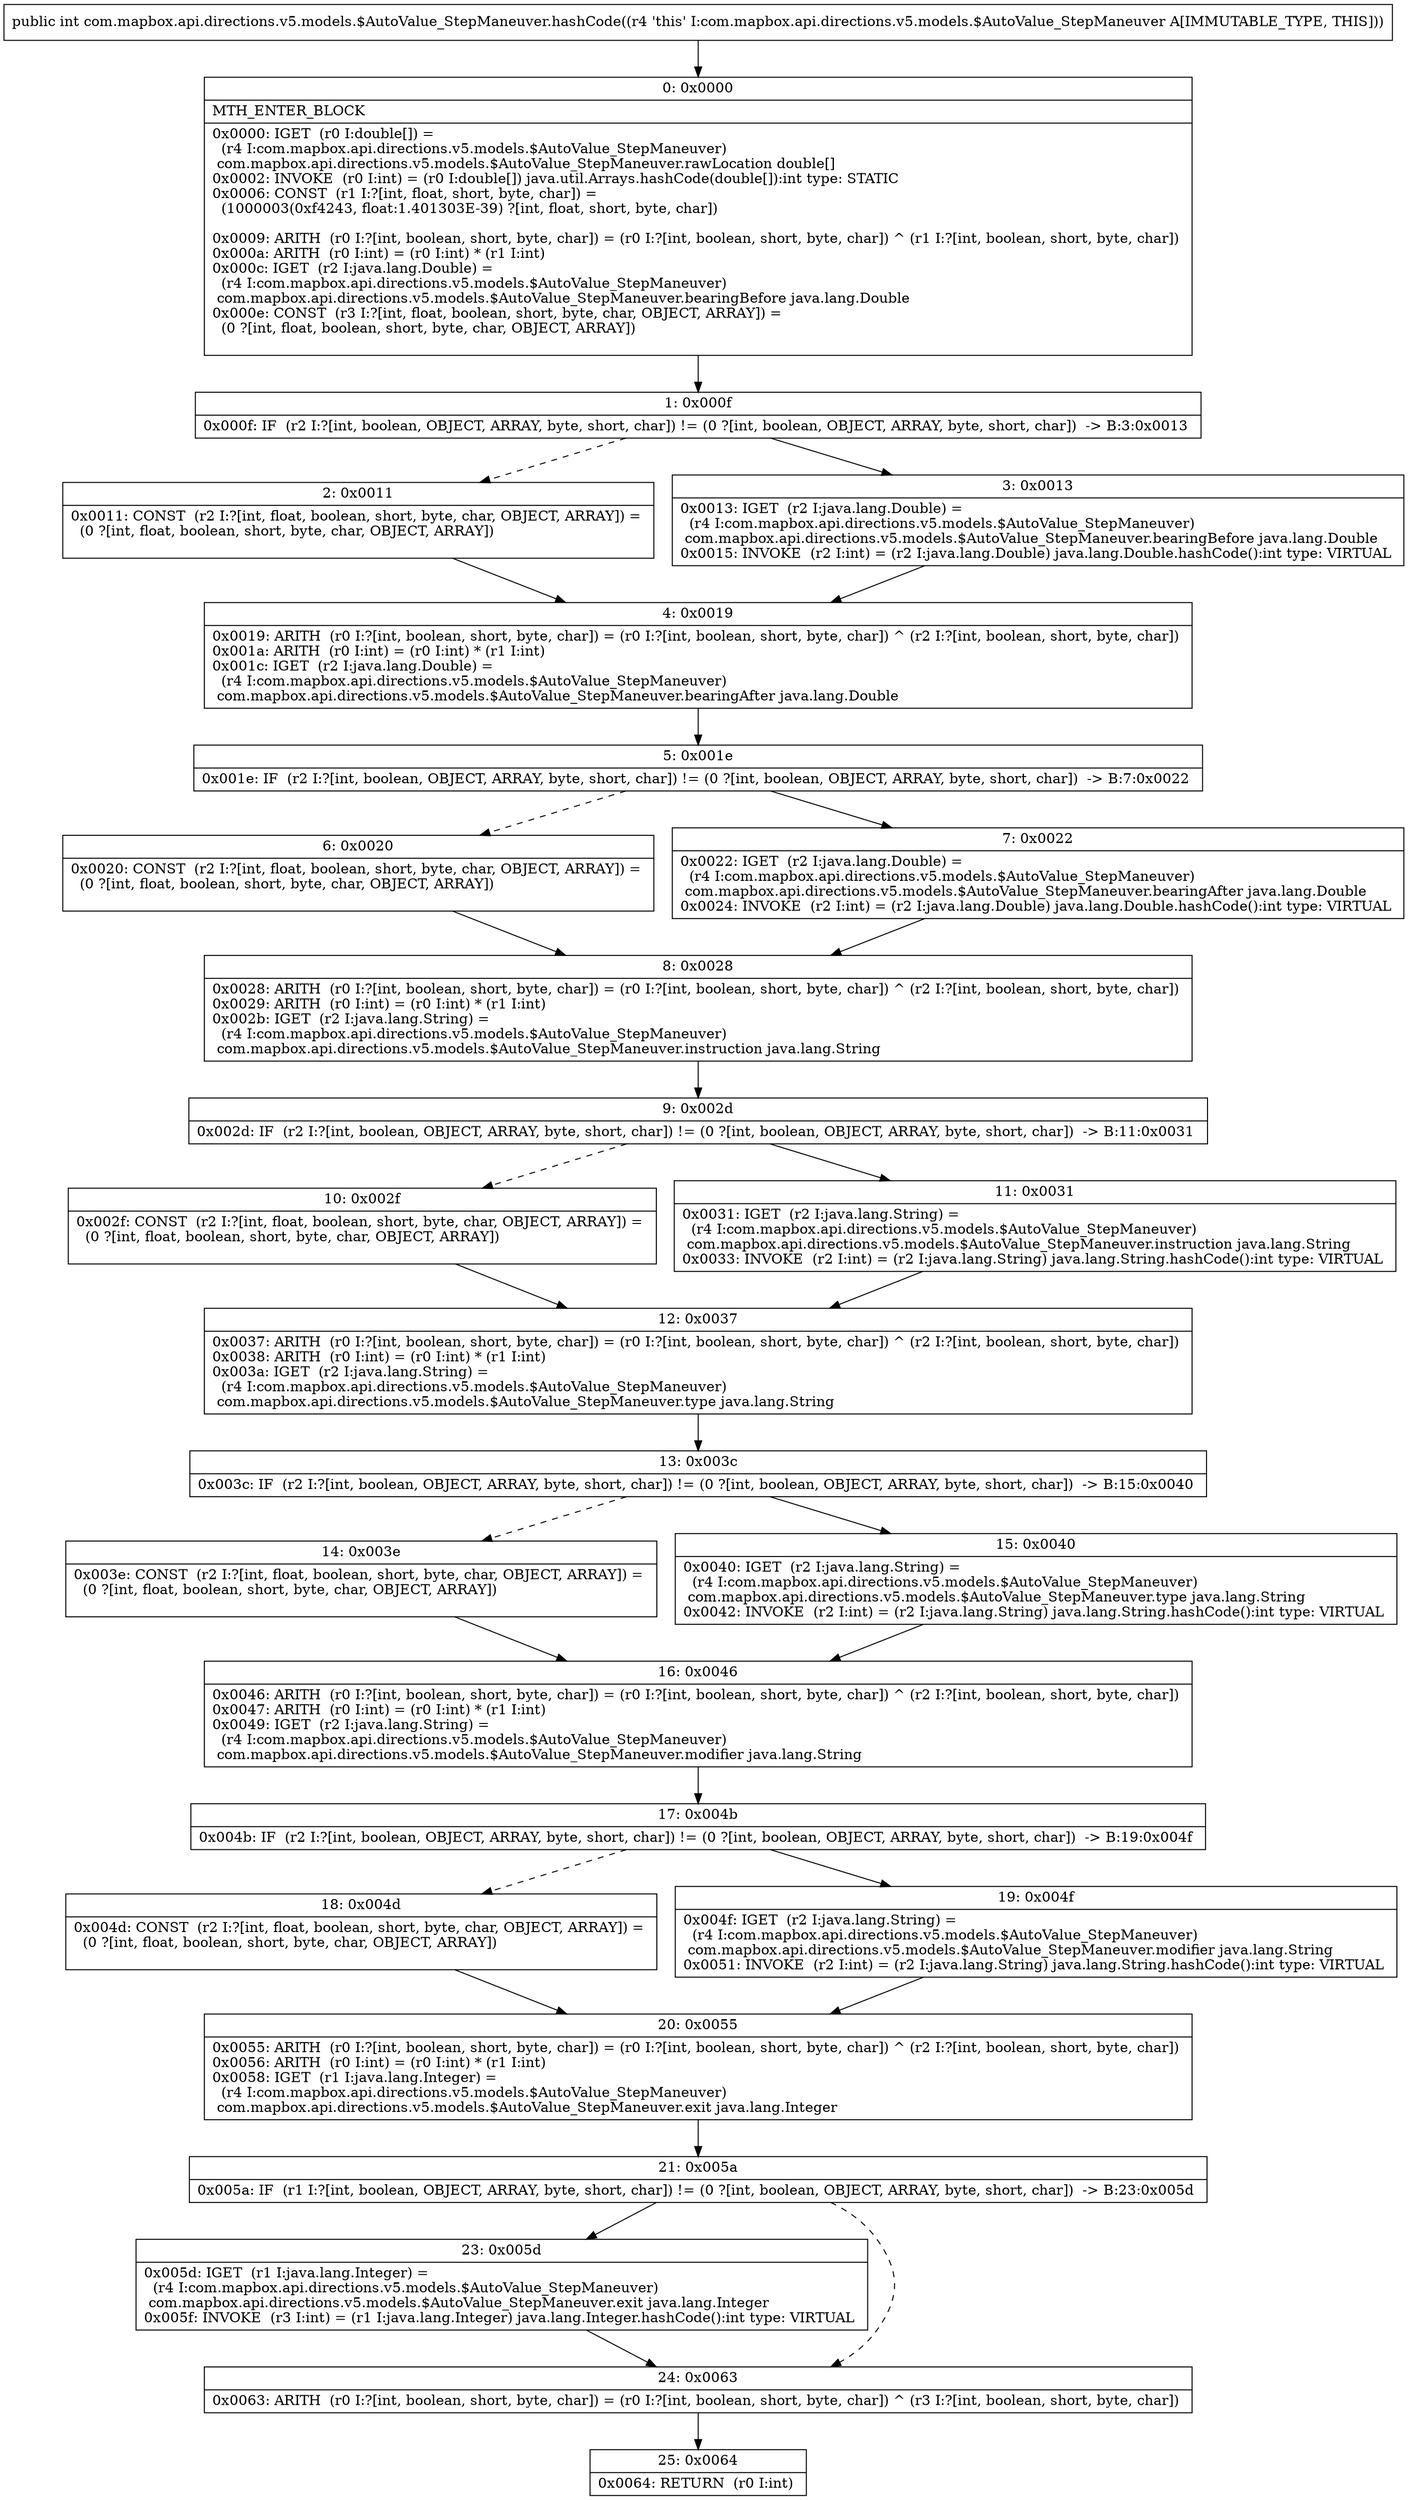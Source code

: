 digraph "CFG forcom.mapbox.api.directions.v5.models.$AutoValue_StepManeuver.hashCode()I" {
Node_0 [shape=record,label="{0\:\ 0x0000|MTH_ENTER_BLOCK\l|0x0000: IGET  (r0 I:double[]) = \l  (r4 I:com.mapbox.api.directions.v5.models.$AutoValue_StepManeuver)\l com.mapbox.api.directions.v5.models.$AutoValue_StepManeuver.rawLocation double[] \l0x0002: INVOKE  (r0 I:int) = (r0 I:double[]) java.util.Arrays.hashCode(double[]):int type: STATIC \l0x0006: CONST  (r1 I:?[int, float, short, byte, char]) = \l  (1000003(0xf4243, float:1.401303E\-39) ?[int, float, short, byte, char])\l \l0x0009: ARITH  (r0 I:?[int, boolean, short, byte, char]) = (r0 I:?[int, boolean, short, byte, char]) ^ (r1 I:?[int, boolean, short, byte, char]) \l0x000a: ARITH  (r0 I:int) = (r0 I:int) * (r1 I:int) \l0x000c: IGET  (r2 I:java.lang.Double) = \l  (r4 I:com.mapbox.api.directions.v5.models.$AutoValue_StepManeuver)\l com.mapbox.api.directions.v5.models.$AutoValue_StepManeuver.bearingBefore java.lang.Double \l0x000e: CONST  (r3 I:?[int, float, boolean, short, byte, char, OBJECT, ARRAY]) = \l  (0 ?[int, float, boolean, short, byte, char, OBJECT, ARRAY])\l \l}"];
Node_1 [shape=record,label="{1\:\ 0x000f|0x000f: IF  (r2 I:?[int, boolean, OBJECT, ARRAY, byte, short, char]) != (0 ?[int, boolean, OBJECT, ARRAY, byte, short, char])  \-\> B:3:0x0013 \l}"];
Node_2 [shape=record,label="{2\:\ 0x0011|0x0011: CONST  (r2 I:?[int, float, boolean, short, byte, char, OBJECT, ARRAY]) = \l  (0 ?[int, float, boolean, short, byte, char, OBJECT, ARRAY])\l \l}"];
Node_3 [shape=record,label="{3\:\ 0x0013|0x0013: IGET  (r2 I:java.lang.Double) = \l  (r4 I:com.mapbox.api.directions.v5.models.$AutoValue_StepManeuver)\l com.mapbox.api.directions.v5.models.$AutoValue_StepManeuver.bearingBefore java.lang.Double \l0x0015: INVOKE  (r2 I:int) = (r2 I:java.lang.Double) java.lang.Double.hashCode():int type: VIRTUAL \l}"];
Node_4 [shape=record,label="{4\:\ 0x0019|0x0019: ARITH  (r0 I:?[int, boolean, short, byte, char]) = (r0 I:?[int, boolean, short, byte, char]) ^ (r2 I:?[int, boolean, short, byte, char]) \l0x001a: ARITH  (r0 I:int) = (r0 I:int) * (r1 I:int) \l0x001c: IGET  (r2 I:java.lang.Double) = \l  (r4 I:com.mapbox.api.directions.v5.models.$AutoValue_StepManeuver)\l com.mapbox.api.directions.v5.models.$AutoValue_StepManeuver.bearingAfter java.lang.Double \l}"];
Node_5 [shape=record,label="{5\:\ 0x001e|0x001e: IF  (r2 I:?[int, boolean, OBJECT, ARRAY, byte, short, char]) != (0 ?[int, boolean, OBJECT, ARRAY, byte, short, char])  \-\> B:7:0x0022 \l}"];
Node_6 [shape=record,label="{6\:\ 0x0020|0x0020: CONST  (r2 I:?[int, float, boolean, short, byte, char, OBJECT, ARRAY]) = \l  (0 ?[int, float, boolean, short, byte, char, OBJECT, ARRAY])\l \l}"];
Node_7 [shape=record,label="{7\:\ 0x0022|0x0022: IGET  (r2 I:java.lang.Double) = \l  (r4 I:com.mapbox.api.directions.v5.models.$AutoValue_StepManeuver)\l com.mapbox.api.directions.v5.models.$AutoValue_StepManeuver.bearingAfter java.lang.Double \l0x0024: INVOKE  (r2 I:int) = (r2 I:java.lang.Double) java.lang.Double.hashCode():int type: VIRTUAL \l}"];
Node_8 [shape=record,label="{8\:\ 0x0028|0x0028: ARITH  (r0 I:?[int, boolean, short, byte, char]) = (r0 I:?[int, boolean, short, byte, char]) ^ (r2 I:?[int, boolean, short, byte, char]) \l0x0029: ARITH  (r0 I:int) = (r0 I:int) * (r1 I:int) \l0x002b: IGET  (r2 I:java.lang.String) = \l  (r4 I:com.mapbox.api.directions.v5.models.$AutoValue_StepManeuver)\l com.mapbox.api.directions.v5.models.$AutoValue_StepManeuver.instruction java.lang.String \l}"];
Node_9 [shape=record,label="{9\:\ 0x002d|0x002d: IF  (r2 I:?[int, boolean, OBJECT, ARRAY, byte, short, char]) != (0 ?[int, boolean, OBJECT, ARRAY, byte, short, char])  \-\> B:11:0x0031 \l}"];
Node_10 [shape=record,label="{10\:\ 0x002f|0x002f: CONST  (r2 I:?[int, float, boolean, short, byte, char, OBJECT, ARRAY]) = \l  (0 ?[int, float, boolean, short, byte, char, OBJECT, ARRAY])\l \l}"];
Node_11 [shape=record,label="{11\:\ 0x0031|0x0031: IGET  (r2 I:java.lang.String) = \l  (r4 I:com.mapbox.api.directions.v5.models.$AutoValue_StepManeuver)\l com.mapbox.api.directions.v5.models.$AutoValue_StepManeuver.instruction java.lang.String \l0x0033: INVOKE  (r2 I:int) = (r2 I:java.lang.String) java.lang.String.hashCode():int type: VIRTUAL \l}"];
Node_12 [shape=record,label="{12\:\ 0x0037|0x0037: ARITH  (r0 I:?[int, boolean, short, byte, char]) = (r0 I:?[int, boolean, short, byte, char]) ^ (r2 I:?[int, boolean, short, byte, char]) \l0x0038: ARITH  (r0 I:int) = (r0 I:int) * (r1 I:int) \l0x003a: IGET  (r2 I:java.lang.String) = \l  (r4 I:com.mapbox.api.directions.v5.models.$AutoValue_StepManeuver)\l com.mapbox.api.directions.v5.models.$AutoValue_StepManeuver.type java.lang.String \l}"];
Node_13 [shape=record,label="{13\:\ 0x003c|0x003c: IF  (r2 I:?[int, boolean, OBJECT, ARRAY, byte, short, char]) != (0 ?[int, boolean, OBJECT, ARRAY, byte, short, char])  \-\> B:15:0x0040 \l}"];
Node_14 [shape=record,label="{14\:\ 0x003e|0x003e: CONST  (r2 I:?[int, float, boolean, short, byte, char, OBJECT, ARRAY]) = \l  (0 ?[int, float, boolean, short, byte, char, OBJECT, ARRAY])\l \l}"];
Node_15 [shape=record,label="{15\:\ 0x0040|0x0040: IGET  (r2 I:java.lang.String) = \l  (r4 I:com.mapbox.api.directions.v5.models.$AutoValue_StepManeuver)\l com.mapbox.api.directions.v5.models.$AutoValue_StepManeuver.type java.lang.String \l0x0042: INVOKE  (r2 I:int) = (r2 I:java.lang.String) java.lang.String.hashCode():int type: VIRTUAL \l}"];
Node_16 [shape=record,label="{16\:\ 0x0046|0x0046: ARITH  (r0 I:?[int, boolean, short, byte, char]) = (r0 I:?[int, boolean, short, byte, char]) ^ (r2 I:?[int, boolean, short, byte, char]) \l0x0047: ARITH  (r0 I:int) = (r0 I:int) * (r1 I:int) \l0x0049: IGET  (r2 I:java.lang.String) = \l  (r4 I:com.mapbox.api.directions.v5.models.$AutoValue_StepManeuver)\l com.mapbox.api.directions.v5.models.$AutoValue_StepManeuver.modifier java.lang.String \l}"];
Node_17 [shape=record,label="{17\:\ 0x004b|0x004b: IF  (r2 I:?[int, boolean, OBJECT, ARRAY, byte, short, char]) != (0 ?[int, boolean, OBJECT, ARRAY, byte, short, char])  \-\> B:19:0x004f \l}"];
Node_18 [shape=record,label="{18\:\ 0x004d|0x004d: CONST  (r2 I:?[int, float, boolean, short, byte, char, OBJECT, ARRAY]) = \l  (0 ?[int, float, boolean, short, byte, char, OBJECT, ARRAY])\l \l}"];
Node_19 [shape=record,label="{19\:\ 0x004f|0x004f: IGET  (r2 I:java.lang.String) = \l  (r4 I:com.mapbox.api.directions.v5.models.$AutoValue_StepManeuver)\l com.mapbox.api.directions.v5.models.$AutoValue_StepManeuver.modifier java.lang.String \l0x0051: INVOKE  (r2 I:int) = (r2 I:java.lang.String) java.lang.String.hashCode():int type: VIRTUAL \l}"];
Node_20 [shape=record,label="{20\:\ 0x0055|0x0055: ARITH  (r0 I:?[int, boolean, short, byte, char]) = (r0 I:?[int, boolean, short, byte, char]) ^ (r2 I:?[int, boolean, short, byte, char]) \l0x0056: ARITH  (r0 I:int) = (r0 I:int) * (r1 I:int) \l0x0058: IGET  (r1 I:java.lang.Integer) = \l  (r4 I:com.mapbox.api.directions.v5.models.$AutoValue_StepManeuver)\l com.mapbox.api.directions.v5.models.$AutoValue_StepManeuver.exit java.lang.Integer \l}"];
Node_21 [shape=record,label="{21\:\ 0x005a|0x005a: IF  (r1 I:?[int, boolean, OBJECT, ARRAY, byte, short, char]) != (0 ?[int, boolean, OBJECT, ARRAY, byte, short, char])  \-\> B:23:0x005d \l}"];
Node_23 [shape=record,label="{23\:\ 0x005d|0x005d: IGET  (r1 I:java.lang.Integer) = \l  (r4 I:com.mapbox.api.directions.v5.models.$AutoValue_StepManeuver)\l com.mapbox.api.directions.v5.models.$AutoValue_StepManeuver.exit java.lang.Integer \l0x005f: INVOKE  (r3 I:int) = (r1 I:java.lang.Integer) java.lang.Integer.hashCode():int type: VIRTUAL \l}"];
Node_24 [shape=record,label="{24\:\ 0x0063|0x0063: ARITH  (r0 I:?[int, boolean, short, byte, char]) = (r0 I:?[int, boolean, short, byte, char]) ^ (r3 I:?[int, boolean, short, byte, char]) \l}"];
Node_25 [shape=record,label="{25\:\ 0x0064|0x0064: RETURN  (r0 I:int) \l}"];
MethodNode[shape=record,label="{public int com.mapbox.api.directions.v5.models.$AutoValue_StepManeuver.hashCode((r4 'this' I:com.mapbox.api.directions.v5.models.$AutoValue_StepManeuver A[IMMUTABLE_TYPE, THIS])) }"];
MethodNode -> Node_0;
Node_0 -> Node_1;
Node_1 -> Node_2[style=dashed];
Node_1 -> Node_3;
Node_2 -> Node_4;
Node_3 -> Node_4;
Node_4 -> Node_5;
Node_5 -> Node_6[style=dashed];
Node_5 -> Node_7;
Node_6 -> Node_8;
Node_7 -> Node_8;
Node_8 -> Node_9;
Node_9 -> Node_10[style=dashed];
Node_9 -> Node_11;
Node_10 -> Node_12;
Node_11 -> Node_12;
Node_12 -> Node_13;
Node_13 -> Node_14[style=dashed];
Node_13 -> Node_15;
Node_14 -> Node_16;
Node_15 -> Node_16;
Node_16 -> Node_17;
Node_17 -> Node_18[style=dashed];
Node_17 -> Node_19;
Node_18 -> Node_20;
Node_19 -> Node_20;
Node_20 -> Node_21;
Node_21 -> Node_23;
Node_21 -> Node_24[style=dashed];
Node_23 -> Node_24;
Node_24 -> Node_25;
}

